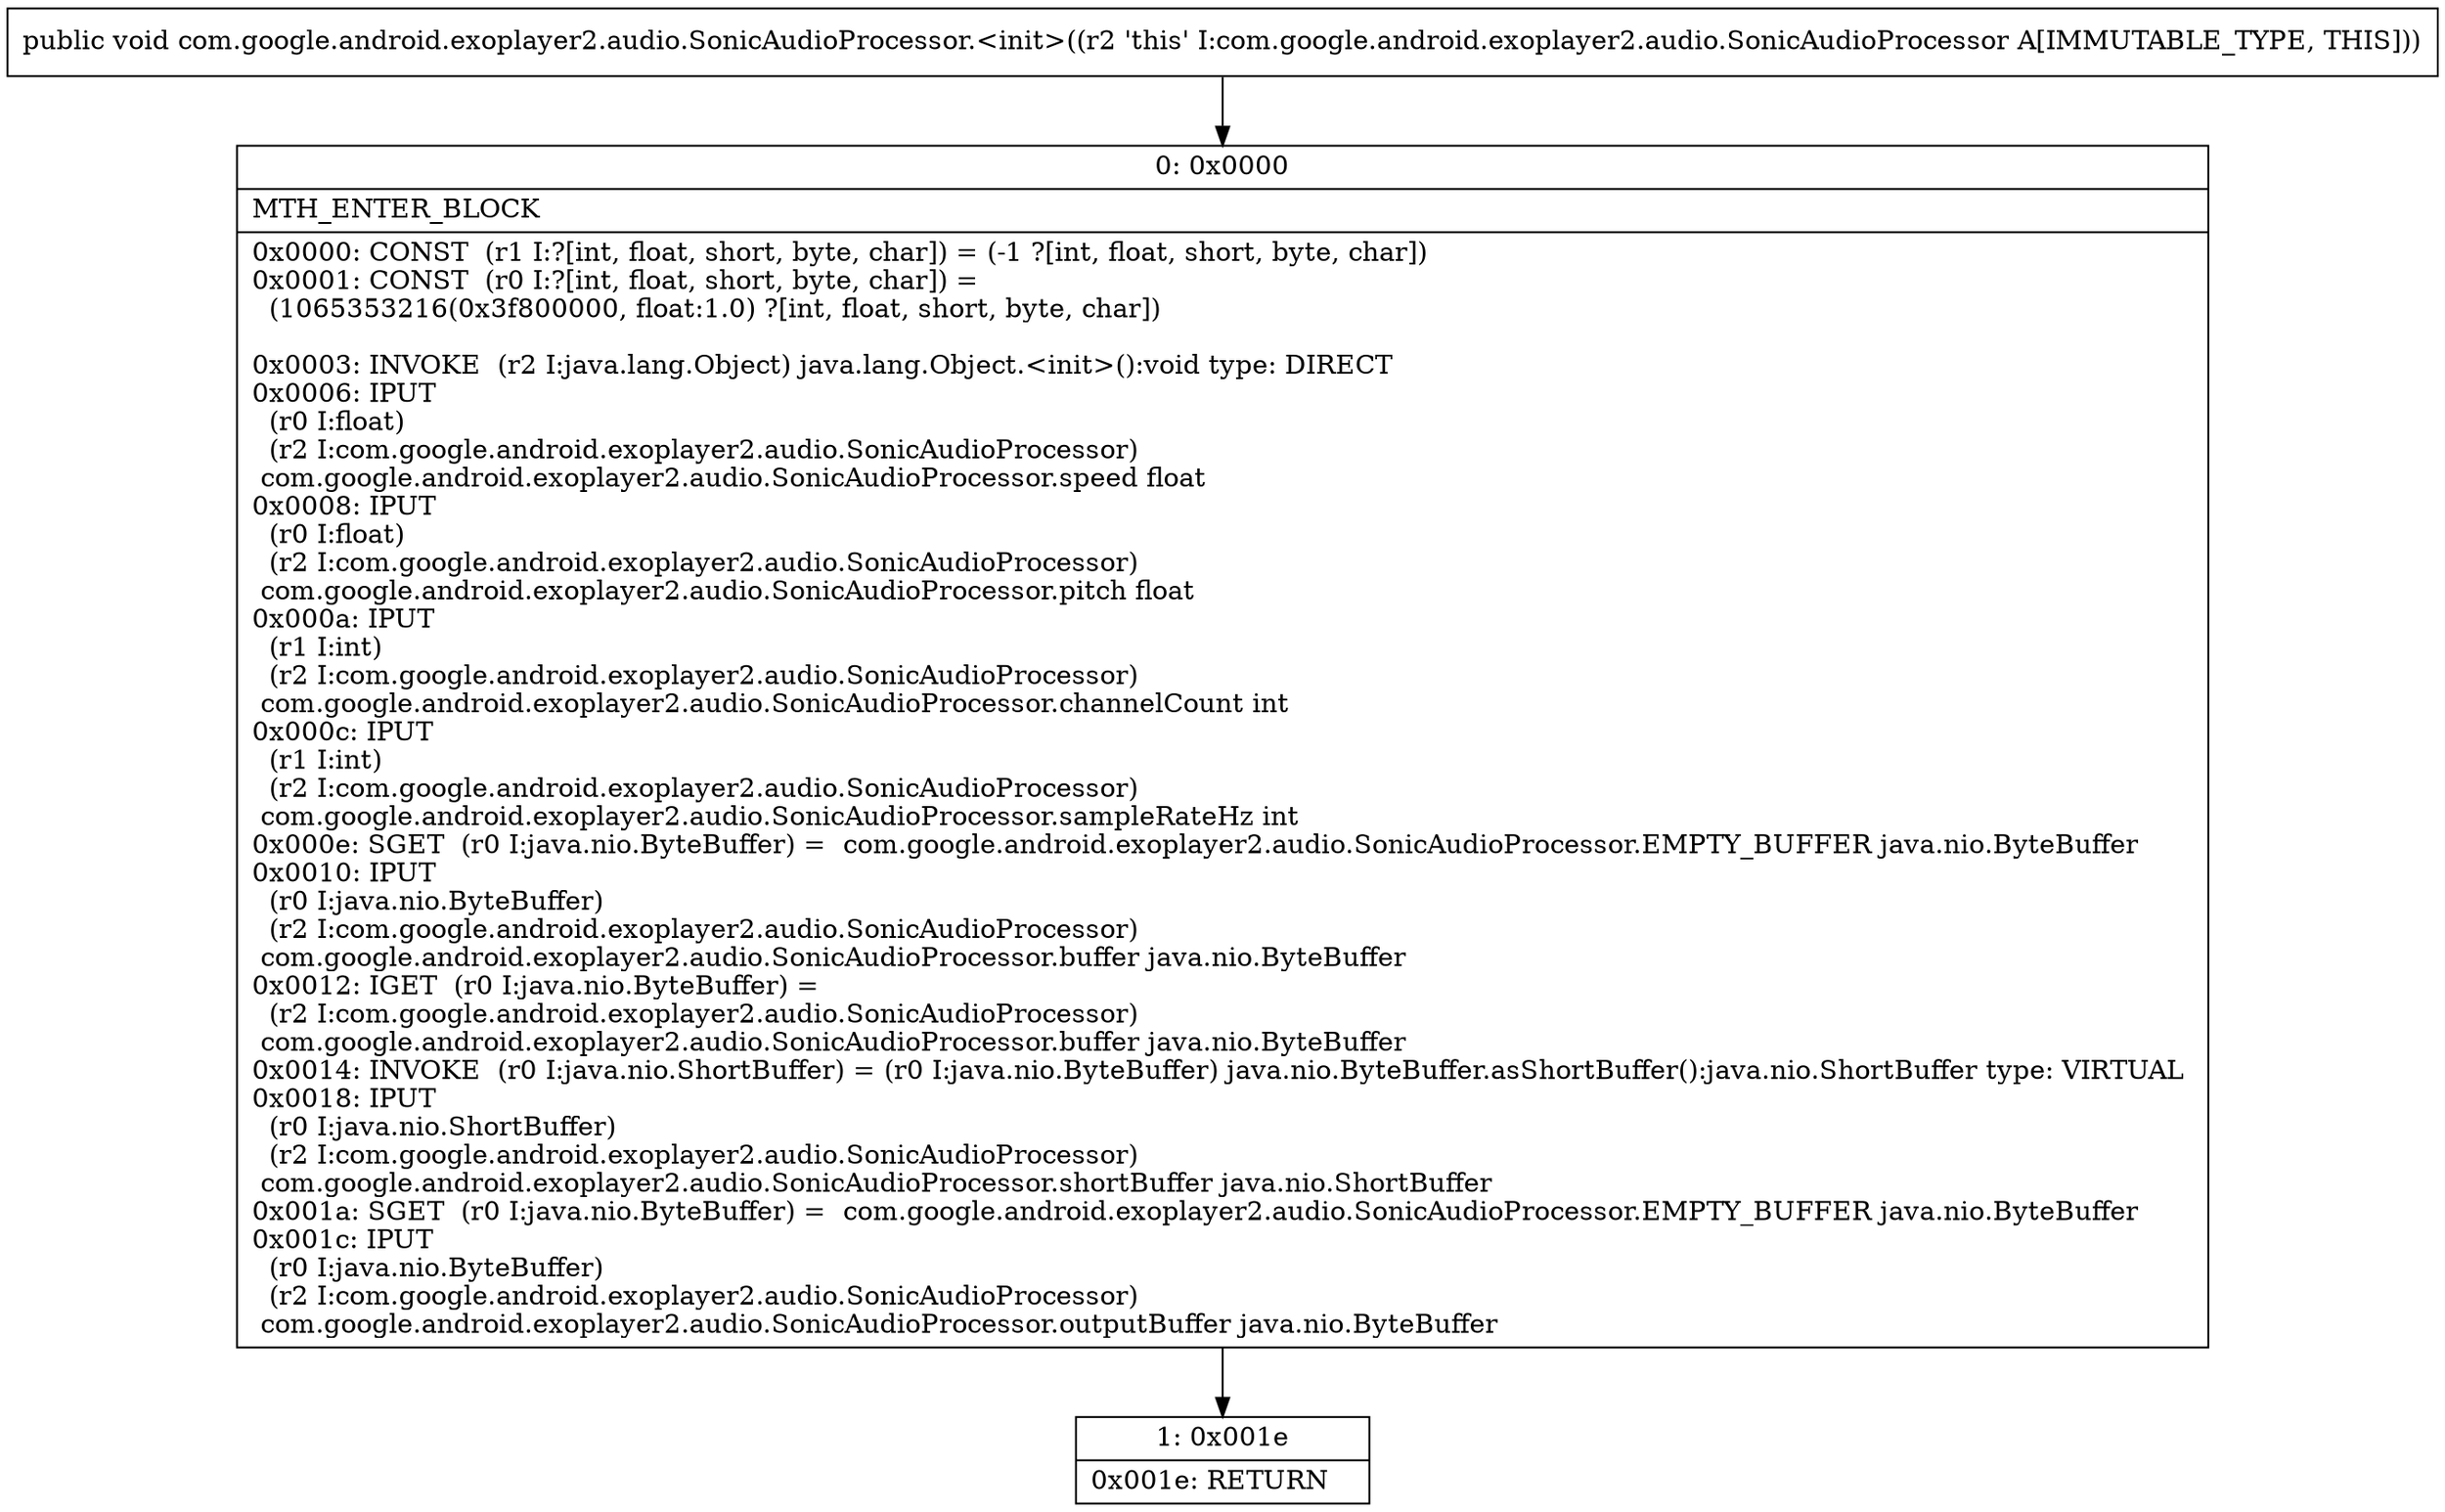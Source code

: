 digraph "CFG forcom.google.android.exoplayer2.audio.SonicAudioProcessor.\<init\>()V" {
Node_0 [shape=record,label="{0\:\ 0x0000|MTH_ENTER_BLOCK\l|0x0000: CONST  (r1 I:?[int, float, short, byte, char]) = (\-1 ?[int, float, short, byte, char]) \l0x0001: CONST  (r0 I:?[int, float, short, byte, char]) = \l  (1065353216(0x3f800000, float:1.0) ?[int, float, short, byte, char])\l \l0x0003: INVOKE  (r2 I:java.lang.Object) java.lang.Object.\<init\>():void type: DIRECT \l0x0006: IPUT  \l  (r0 I:float)\l  (r2 I:com.google.android.exoplayer2.audio.SonicAudioProcessor)\l com.google.android.exoplayer2.audio.SonicAudioProcessor.speed float \l0x0008: IPUT  \l  (r0 I:float)\l  (r2 I:com.google.android.exoplayer2.audio.SonicAudioProcessor)\l com.google.android.exoplayer2.audio.SonicAudioProcessor.pitch float \l0x000a: IPUT  \l  (r1 I:int)\l  (r2 I:com.google.android.exoplayer2.audio.SonicAudioProcessor)\l com.google.android.exoplayer2.audio.SonicAudioProcessor.channelCount int \l0x000c: IPUT  \l  (r1 I:int)\l  (r2 I:com.google.android.exoplayer2.audio.SonicAudioProcessor)\l com.google.android.exoplayer2.audio.SonicAudioProcessor.sampleRateHz int \l0x000e: SGET  (r0 I:java.nio.ByteBuffer) =  com.google.android.exoplayer2.audio.SonicAudioProcessor.EMPTY_BUFFER java.nio.ByteBuffer \l0x0010: IPUT  \l  (r0 I:java.nio.ByteBuffer)\l  (r2 I:com.google.android.exoplayer2.audio.SonicAudioProcessor)\l com.google.android.exoplayer2.audio.SonicAudioProcessor.buffer java.nio.ByteBuffer \l0x0012: IGET  (r0 I:java.nio.ByteBuffer) = \l  (r2 I:com.google.android.exoplayer2.audio.SonicAudioProcessor)\l com.google.android.exoplayer2.audio.SonicAudioProcessor.buffer java.nio.ByteBuffer \l0x0014: INVOKE  (r0 I:java.nio.ShortBuffer) = (r0 I:java.nio.ByteBuffer) java.nio.ByteBuffer.asShortBuffer():java.nio.ShortBuffer type: VIRTUAL \l0x0018: IPUT  \l  (r0 I:java.nio.ShortBuffer)\l  (r2 I:com.google.android.exoplayer2.audio.SonicAudioProcessor)\l com.google.android.exoplayer2.audio.SonicAudioProcessor.shortBuffer java.nio.ShortBuffer \l0x001a: SGET  (r0 I:java.nio.ByteBuffer) =  com.google.android.exoplayer2.audio.SonicAudioProcessor.EMPTY_BUFFER java.nio.ByteBuffer \l0x001c: IPUT  \l  (r0 I:java.nio.ByteBuffer)\l  (r2 I:com.google.android.exoplayer2.audio.SonicAudioProcessor)\l com.google.android.exoplayer2.audio.SonicAudioProcessor.outputBuffer java.nio.ByteBuffer \l}"];
Node_1 [shape=record,label="{1\:\ 0x001e|0x001e: RETURN   \l}"];
MethodNode[shape=record,label="{public void com.google.android.exoplayer2.audio.SonicAudioProcessor.\<init\>((r2 'this' I:com.google.android.exoplayer2.audio.SonicAudioProcessor A[IMMUTABLE_TYPE, THIS])) }"];
MethodNode -> Node_0;
Node_0 -> Node_1;
}

